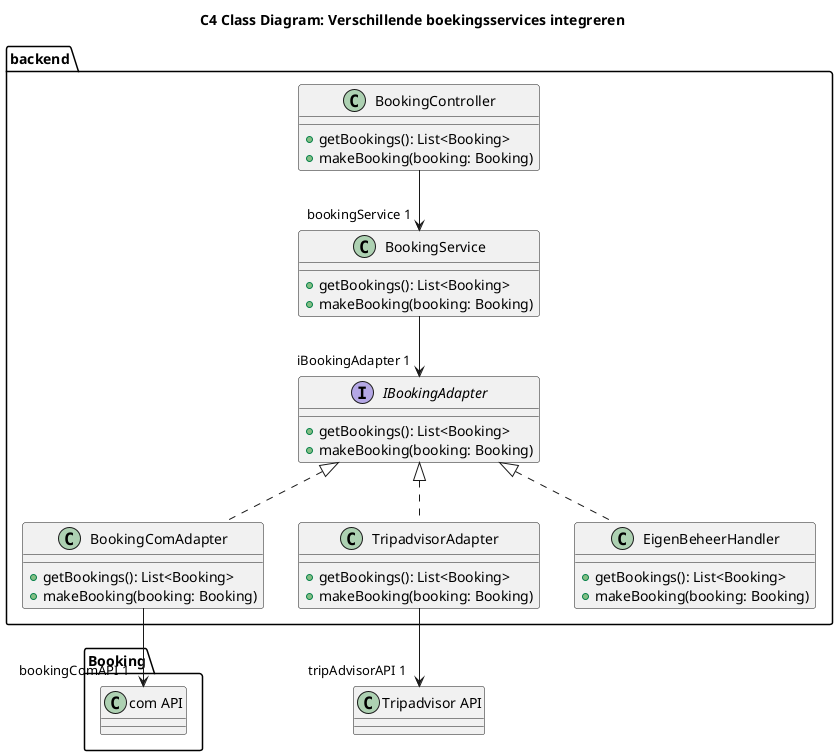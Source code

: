 @startuml
title C4 Class Diagram: Verschillende boekingsservices integreren


package "backend" {

interface IBookingAdapter {
    + getBookings(): List<Booking>
    + makeBooking(booking: Booking)
}

class BookingComAdapter {
    + getBookings(): List<Booking>
    + makeBooking(booking: Booking)
}

class TripadvisorAdapter {
    + getBookings(): List<Booking>
    + makeBooking(booking: Booking)
}

class EigenBeheerHandler {
    + getBookings(): List<Booking>
    + makeBooking(booking: Booking)
}

class BookingController {
    + getBookings(): List<Booking>
    + makeBooking(booking: Booking)
}

class BookingService {
    + getBookings(): List<Booking>
    + makeBooking(booking: Booking)
}

}

IBookingAdapter <|.. BookingComAdapter
IBookingAdapter <|.. TripadvisorAdapter
IBookingAdapter <|.. EigenBeheerHandler
BookingComAdapter --> "bookingComAPI 1" "Booking.com API"
TripadvisorAdapter --> "tripAdvisorAPI 1" "Tripadvisor API"

BookingController --> "bookingService 1" BookingService
BookingService --> "iBookingAdapter 1" IBookingAdapter
@enduml
